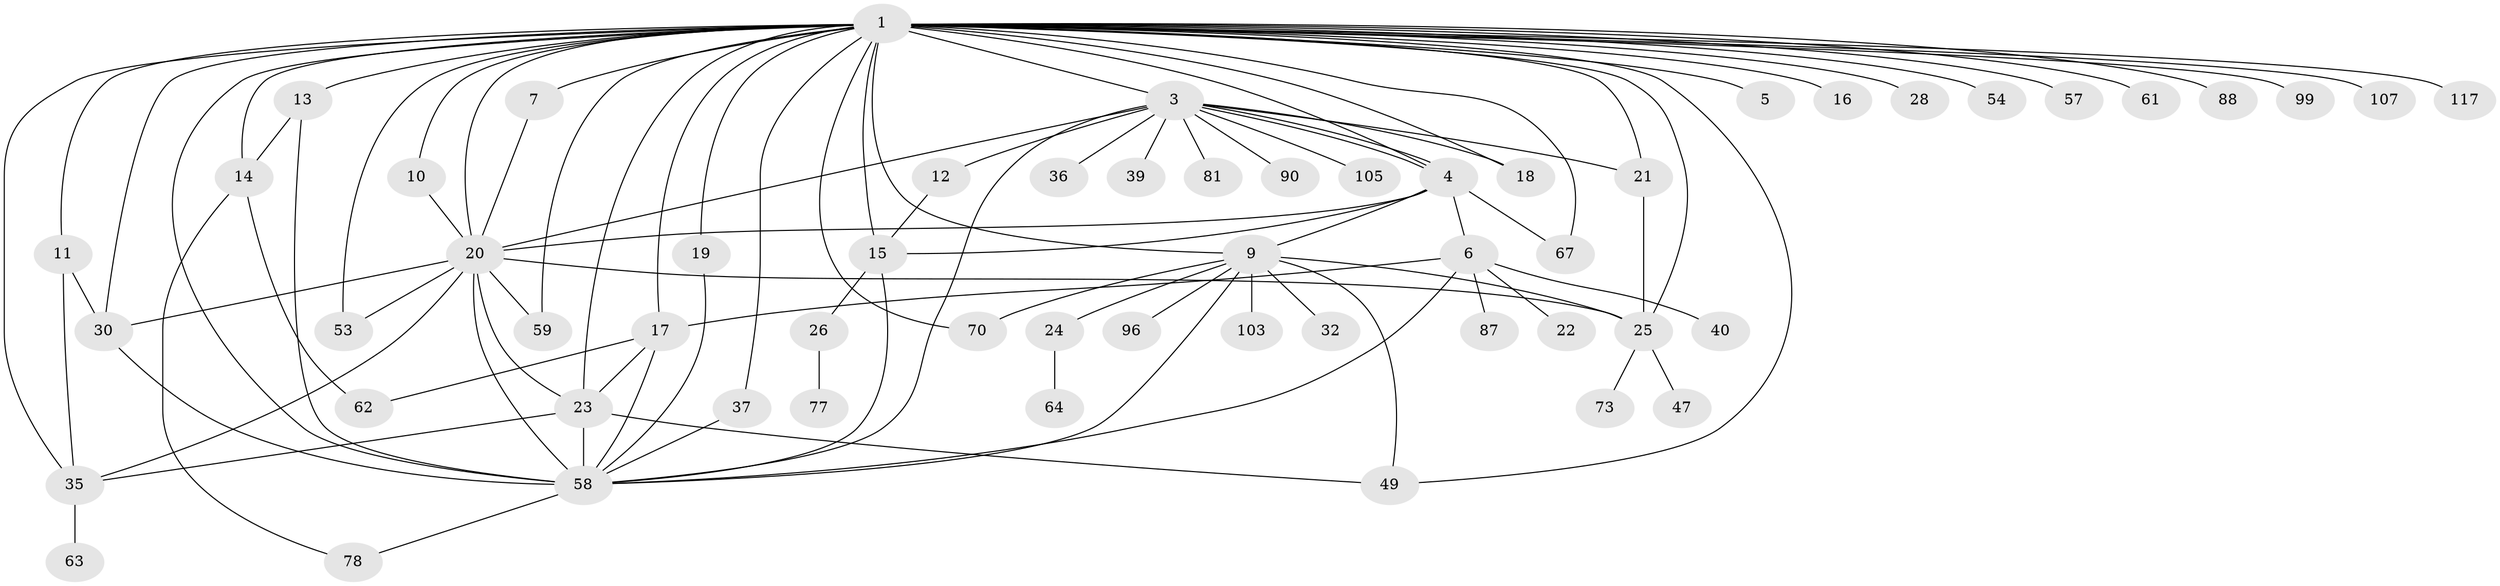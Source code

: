// original degree distribution, {11: 0.017094017094017096, 32: 0.008547008547008548, 19: 0.008547008547008548, 10: 0.02564102564102564, 1: 0.39316239316239315, 6: 0.06837606837606838, 3: 0.1452991452991453, 2: 0.23076923076923078, 5: 0.042735042735042736, 4: 0.05128205128205128, 9: 0.008547008547008548}
// Generated by graph-tools (version 1.1) at 2025/14/03/09/25 04:14:41]
// undirected, 58 vertices, 99 edges
graph export_dot {
graph [start="1"]
  node [color=gray90,style=filled];
  1 [super="+34+2+89"];
  3 [super="+72+46"];
  4 [super="+75+98"];
  5;
  6;
  7;
  9;
  10 [super="+66"];
  11 [super="+38+45"];
  12;
  13;
  14 [super="+69+82"];
  15 [super="+43"];
  16;
  17;
  18 [super="+56"];
  19 [super="+48"];
  20 [super="+52+42+79"];
  21 [super="+29"];
  22;
  23 [super="+31+106"];
  24;
  25 [super="+41+74+27"];
  26;
  28;
  30 [super="+93"];
  32;
  35 [super="+44"];
  36;
  37 [super="+112"];
  39;
  40;
  47 [super="+100+51"];
  49 [super="+83+55"];
  53;
  54;
  57;
  58 [super="+80+95"];
  59;
  61 [super="+76"];
  62;
  63;
  64;
  67;
  70;
  73 [super="+101"];
  77;
  78 [super="+104"];
  81;
  87;
  88;
  90;
  96;
  99;
  103;
  105;
  107;
  117;
  1 -- 3 [weight=3];
  1 -- 5;
  1 -- 11 [weight=2];
  1 -- 15;
  1 -- 19;
  1 -- 59;
  1 -- 99;
  1 -- 4 [weight=2];
  1 -- 67;
  1 -- 107;
  1 -- 21 [weight=2];
  1 -- 117;
  1 -- 25 [weight=2];
  1 -- 30;
  1 -- 14 [weight=2];
  1 -- 70;
  1 -- 7 [weight=2];
  1 -- 9;
  1 -- 10;
  1 -- 13;
  1 -- 16;
  1 -- 17;
  1 -- 18;
  1 -- 20 [weight=3];
  1 -- 23;
  1 -- 88;
  1 -- 28;
  1 -- 35;
  1 -- 37;
  1 -- 49;
  1 -- 53;
  1 -- 54;
  1 -- 57;
  1 -- 58;
  1 -- 61;
  3 -- 4 [weight=2];
  3 -- 4;
  3 -- 12;
  3 -- 18;
  3 -- 21;
  3 -- 36;
  3 -- 39;
  3 -- 81;
  3 -- 90;
  3 -- 105;
  3 -- 58;
  3 -- 20;
  4 -- 6;
  4 -- 15;
  4 -- 67;
  4 -- 9;
  4 -- 20;
  6 -- 17;
  6 -- 22;
  6 -- 40;
  6 -- 87;
  6 -- 58;
  7 -- 20;
  9 -- 24;
  9 -- 25 [weight=2];
  9 -- 32;
  9 -- 70;
  9 -- 96;
  9 -- 103;
  9 -- 58;
  9 -- 49;
  10 -- 20 [weight=2];
  11 -- 30;
  11 -- 35;
  12 -- 15;
  13 -- 14;
  13 -- 58;
  14 -- 78;
  14 -- 62;
  15 -- 26;
  15 -- 58;
  17 -- 62;
  17 -- 23;
  17 -- 58;
  19 -- 58;
  20 -- 58;
  20 -- 23;
  20 -- 59;
  20 -- 35;
  20 -- 53;
  20 -- 30;
  20 -- 25;
  21 -- 25;
  23 -- 49;
  23 -- 35;
  23 -- 58 [weight=2];
  24 -- 64;
  25 -- 73;
  25 -- 47;
  26 -- 77;
  30 -- 58 [weight=2];
  35 -- 63;
  37 -- 58;
  58 -- 78;
}
